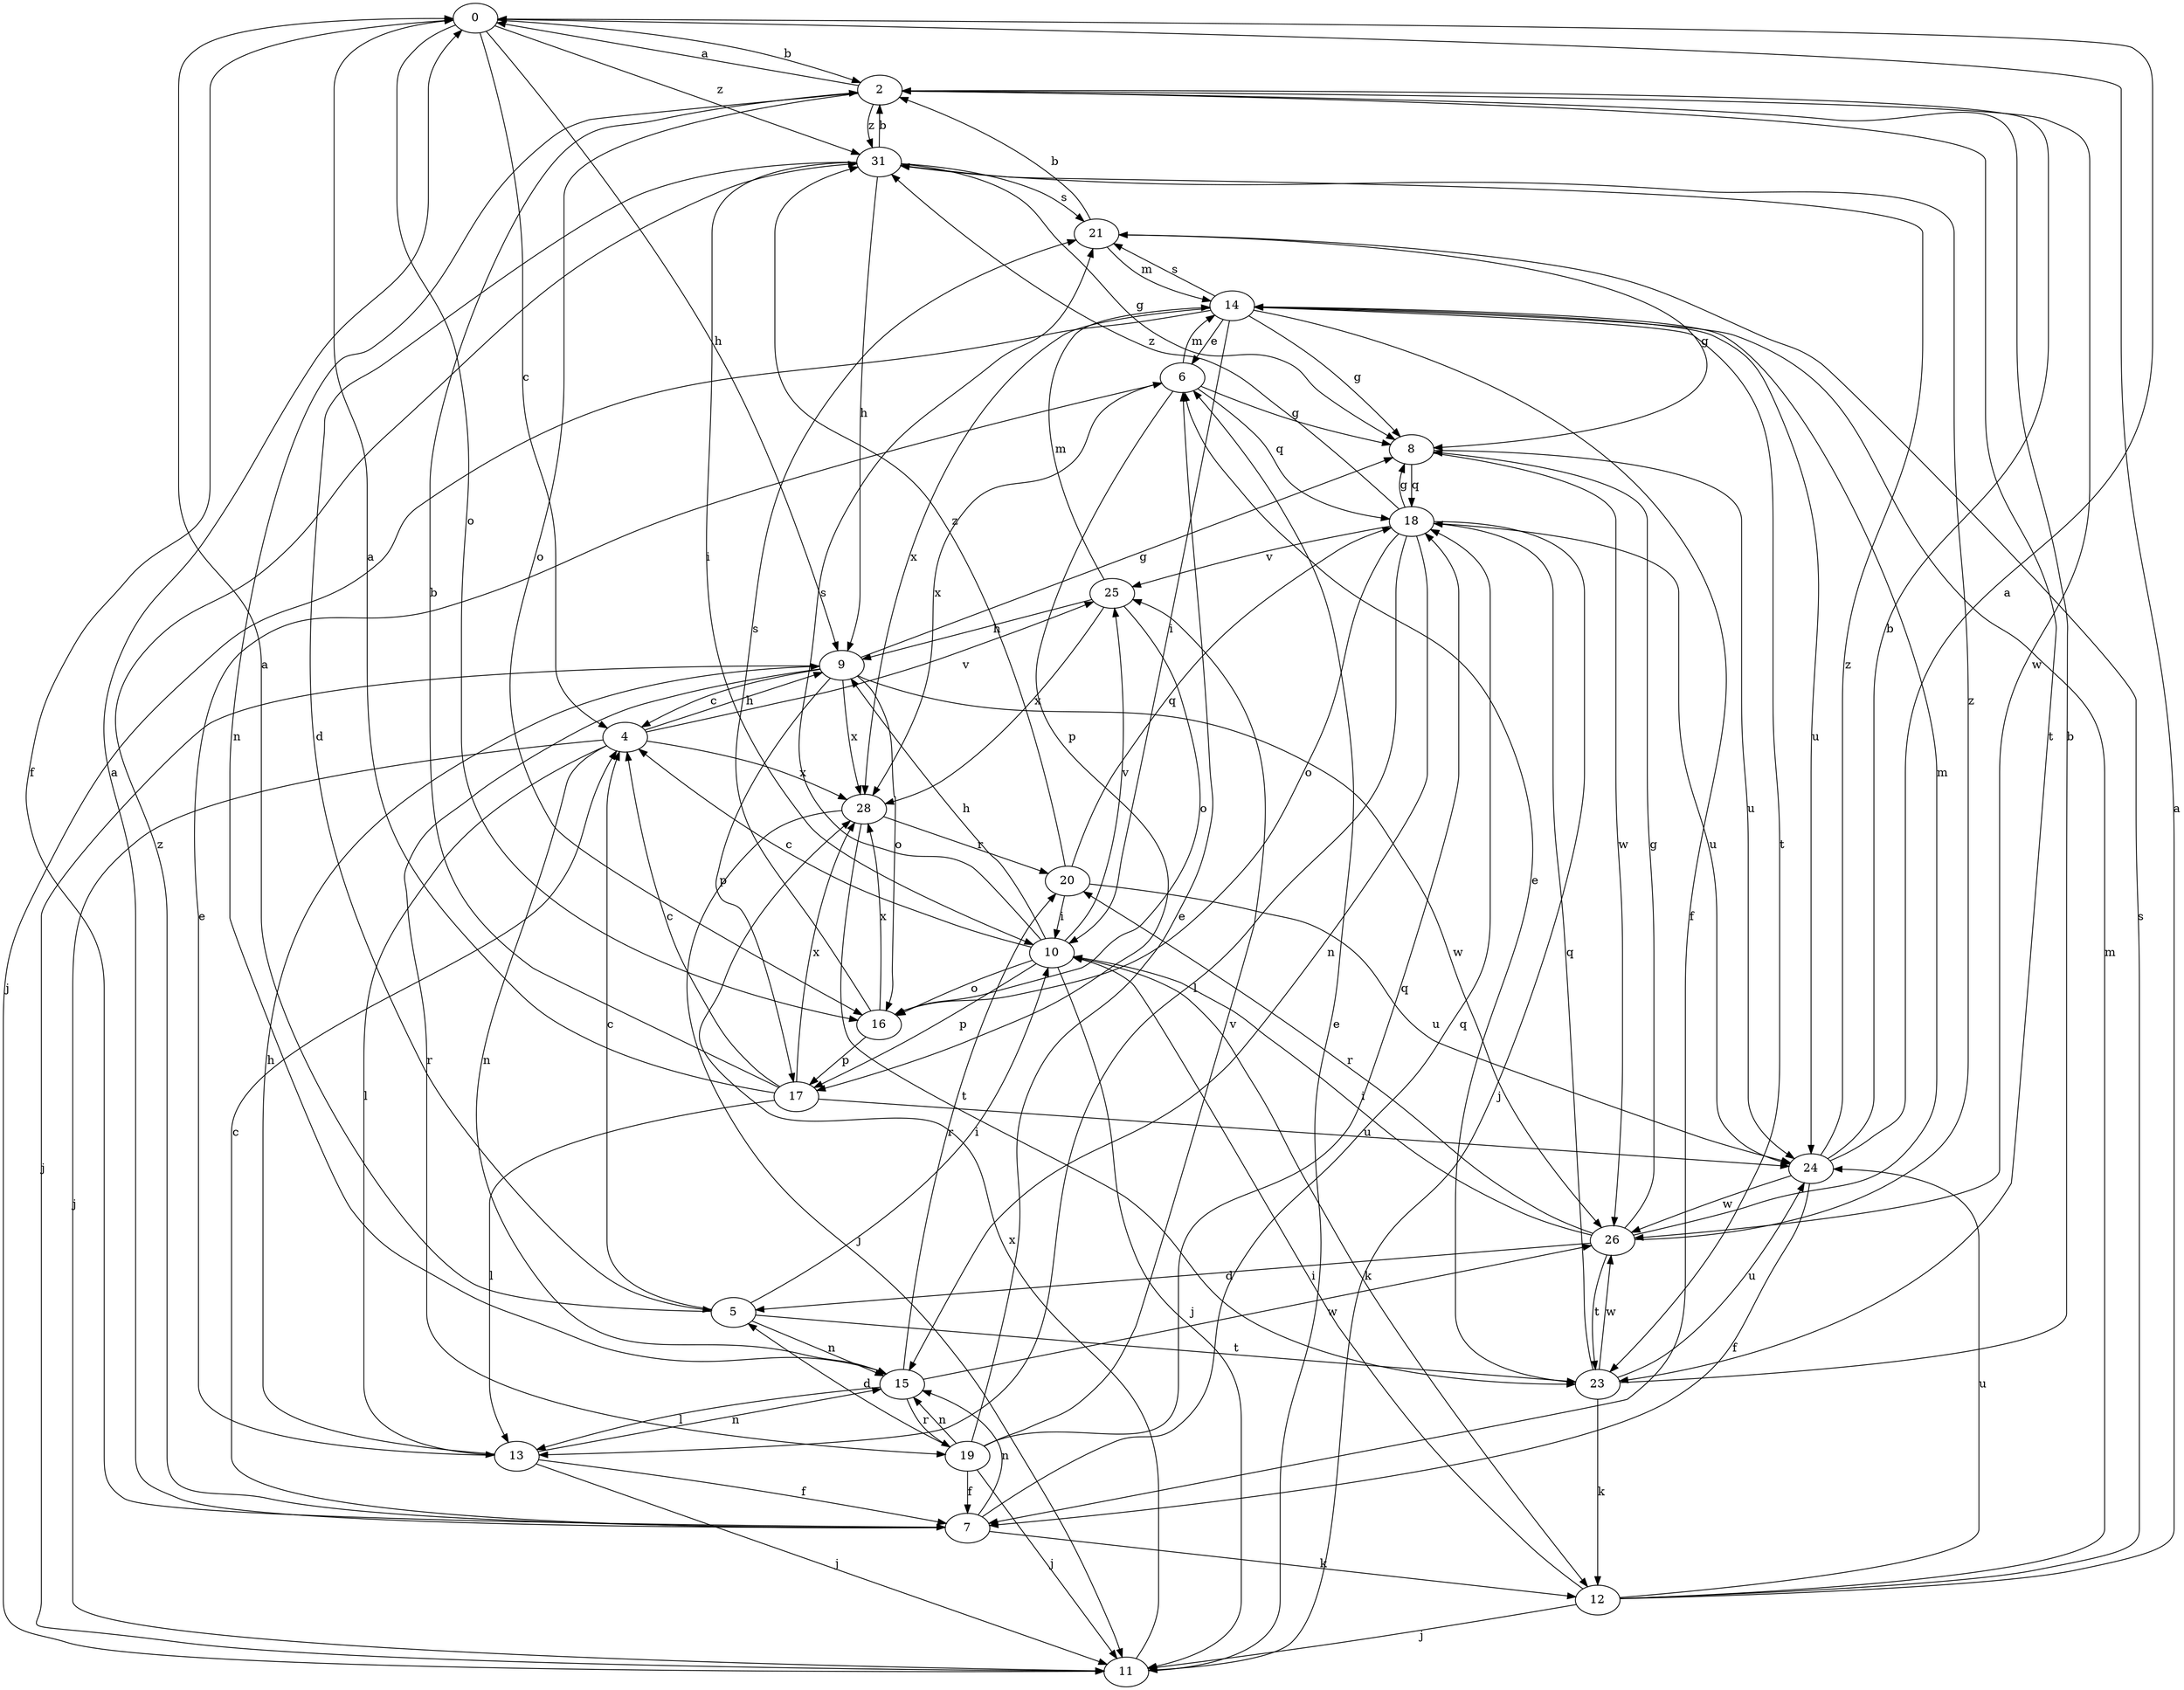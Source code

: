 strict digraph  {
0;
2;
4;
5;
6;
7;
8;
9;
10;
11;
12;
13;
14;
15;
16;
17;
18;
19;
20;
21;
23;
24;
25;
26;
28;
31;
0 -> 2  [label=b];
0 -> 4  [label=c];
0 -> 7  [label=f];
0 -> 9  [label=h];
0 -> 16  [label=o];
0 -> 31  [label=z];
2 -> 0  [label=a];
2 -> 15  [label=n];
2 -> 16  [label=o];
2 -> 23  [label=t];
2 -> 26  [label=w];
2 -> 31  [label=z];
4 -> 9  [label=h];
4 -> 11  [label=j];
4 -> 13  [label=l];
4 -> 15  [label=n];
4 -> 25  [label=v];
4 -> 28  [label=x];
5 -> 0  [label=a];
5 -> 4  [label=c];
5 -> 10  [label=i];
5 -> 15  [label=n];
5 -> 23  [label=t];
6 -> 8  [label=g];
6 -> 14  [label=m];
6 -> 17  [label=p];
6 -> 18  [label=q];
6 -> 28  [label=x];
7 -> 0  [label=a];
7 -> 4  [label=c];
7 -> 12  [label=k];
7 -> 15  [label=n];
7 -> 18  [label=q];
7 -> 31  [label=z];
8 -> 18  [label=q];
8 -> 24  [label=u];
8 -> 26  [label=w];
9 -> 4  [label=c];
9 -> 8  [label=g];
9 -> 11  [label=j];
9 -> 16  [label=o];
9 -> 17  [label=p];
9 -> 19  [label=r];
9 -> 26  [label=w];
9 -> 28  [label=x];
10 -> 4  [label=c];
10 -> 9  [label=h];
10 -> 11  [label=j];
10 -> 12  [label=k];
10 -> 16  [label=o];
10 -> 17  [label=p];
10 -> 21  [label=s];
10 -> 25  [label=v];
11 -> 6  [label=e];
11 -> 28  [label=x];
12 -> 0  [label=a];
12 -> 10  [label=i];
12 -> 11  [label=j];
12 -> 14  [label=m];
12 -> 21  [label=s];
12 -> 24  [label=u];
13 -> 6  [label=e];
13 -> 7  [label=f];
13 -> 9  [label=h];
13 -> 11  [label=j];
13 -> 15  [label=n];
14 -> 6  [label=e];
14 -> 7  [label=f];
14 -> 8  [label=g];
14 -> 10  [label=i];
14 -> 11  [label=j];
14 -> 21  [label=s];
14 -> 23  [label=t];
14 -> 24  [label=u];
14 -> 28  [label=x];
15 -> 13  [label=l];
15 -> 19  [label=r];
15 -> 20  [label=r];
15 -> 26  [label=w];
16 -> 17  [label=p];
16 -> 21  [label=s];
16 -> 28  [label=x];
17 -> 0  [label=a];
17 -> 2  [label=b];
17 -> 4  [label=c];
17 -> 13  [label=l];
17 -> 24  [label=u];
17 -> 28  [label=x];
18 -> 8  [label=g];
18 -> 11  [label=j];
18 -> 13  [label=l];
18 -> 15  [label=n];
18 -> 16  [label=o];
18 -> 24  [label=u];
18 -> 25  [label=v];
18 -> 31  [label=z];
19 -> 5  [label=d];
19 -> 6  [label=e];
19 -> 7  [label=f];
19 -> 11  [label=j];
19 -> 15  [label=n];
19 -> 18  [label=q];
19 -> 25  [label=v];
20 -> 10  [label=i];
20 -> 18  [label=q];
20 -> 24  [label=u];
20 -> 31  [label=z];
21 -> 2  [label=b];
21 -> 8  [label=g];
21 -> 14  [label=m];
23 -> 2  [label=b];
23 -> 6  [label=e];
23 -> 12  [label=k];
23 -> 18  [label=q];
23 -> 24  [label=u];
23 -> 26  [label=w];
24 -> 0  [label=a];
24 -> 2  [label=b];
24 -> 7  [label=f];
24 -> 26  [label=w];
24 -> 31  [label=z];
25 -> 9  [label=h];
25 -> 14  [label=m];
25 -> 16  [label=o];
25 -> 28  [label=x];
26 -> 5  [label=d];
26 -> 8  [label=g];
26 -> 10  [label=i];
26 -> 14  [label=m];
26 -> 20  [label=r];
26 -> 23  [label=t];
26 -> 31  [label=z];
28 -> 11  [label=j];
28 -> 20  [label=r];
28 -> 23  [label=t];
31 -> 2  [label=b];
31 -> 5  [label=d];
31 -> 8  [label=g];
31 -> 9  [label=h];
31 -> 10  [label=i];
31 -> 21  [label=s];
}

